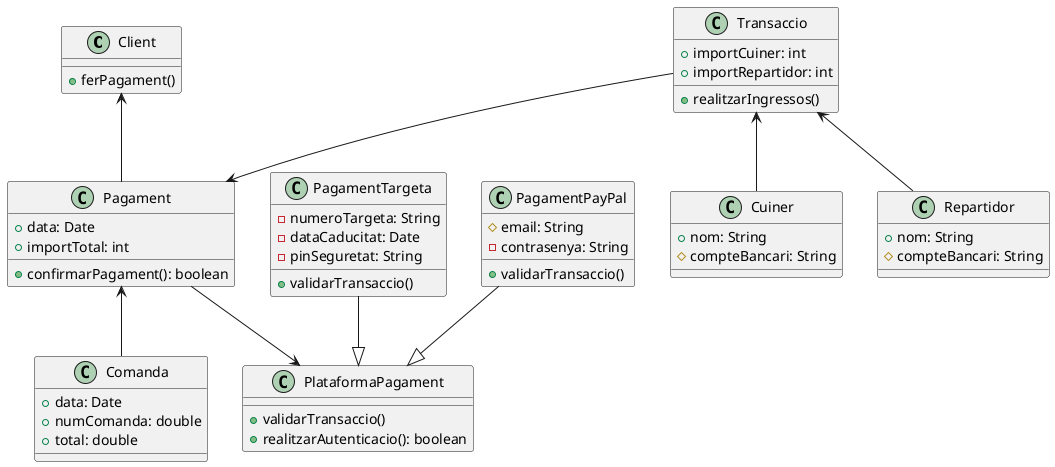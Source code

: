 @startuml

class Client{
  +ferPagament()
}

class Comanda {
  +data: Date
  +numComanda: double
  +total: double
}

class Pagament {
  +data: Date
  +importTotal: int
  +confirmarPagament(): boolean
}

class PagamentTargeta {
  -numeroTargeta: String
  -dataCaducitat: Date
  -pinSeguretat: String
  +validarTransaccio()
}

class PagamentPayPal {
  #email: String
  -contrasenya: String
  +validarTransaccio()
}

class PlataformaPagament {
  +validarTransaccio()
  +realitzarAutenticacio(): boolean
}

class Transaccio {
  +importCuiner: int
  +importRepartidor: int
  +realitzarIngressos()
}

class Cuiner {
  +nom: String
  #compteBancari: String
}

class Repartidor {
  +nom: String
  #compteBancari: String
}

Client <-- Pagament
Pagament <-- Comanda
Pagament --> PlataformaPagament
PagamentTargeta --|> PlataformaPagament
PagamentPayPal --|> PlataformaPagament
Transaccio --> Pagament
Transaccio <-- Cuiner
Transaccio <-- Repartidor

@enduml
